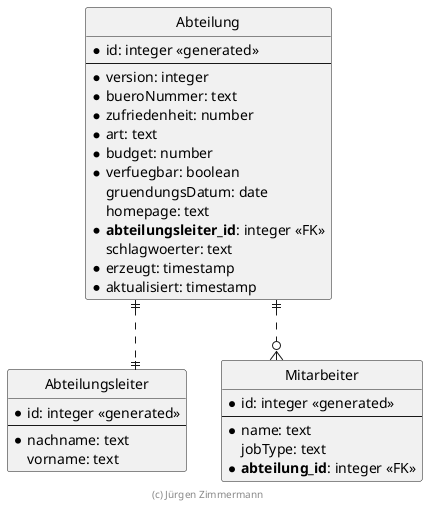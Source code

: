 ' Copyright (C) 2019 - present Juergen Zimmermann, Hochschule Karlsruhe
'
' This program is free software: you can redistribute it and/or modify
' it under the terms of the GNU General Public License as published by
' the Free Software Foundation, either version 3 of the License, or
' (at your option) any later version.
'
' This program is distributed in the hope that it will be useful,
' but WITHOUT ANY WARRANTY; without even the implied warranty of
' MERCHANTABILITY or FITNESS FOR A PARTICULAR PURPOSE.  See the
' GNU General Public License for more details.
'
' You should have received a copy of the GNU General Public License
' along with this program.  If not, see <https://www.gnu.org/licenses/>.

' Preview durch <Alt>d

@startuml ER Diagramm

' hide the spot
hide circle

' evtl. Prbleme mit Kraehenfuessen vermeiden
skinparam linetype ortho

entity "Abteilung" {
  * id: integer <<generated>>
  --
  * version: integer
  * bueroNummer: text
  * zufriedenheit: number
  * art: text
  * budget: number
  * verfuegbar: boolean
    gruendungsDatum: date
    homepage: text
  * **abteilungsleiter_id**: integer <<FK>>
    schlagwoerter: text
  * erzeugt: timestamp
  * aktualisiert: timestamp
}

entity "Abteilungsleiter" {
  * id: integer <<generated>>
  --
  * nachname: text
    vorname: text
}

entity "Mitarbeiter" {
  * id: integer <<generated>>
  --
  * name: text
    jobType: text
  * **abteilung_id**: integer <<FK>>
}

Abteilung ||..|| Abteilungsleiter
Abteilung ||..o{ Mitarbeiter

footer (c) Jürgen Zimmermann

@enduml
